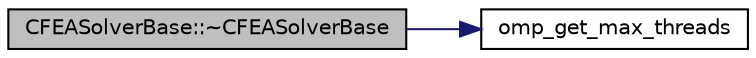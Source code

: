 digraph "CFEASolverBase::~CFEASolverBase"
{
 // LATEX_PDF_SIZE
  edge [fontname="Helvetica",fontsize="10",labelfontname="Helvetica",labelfontsize="10"];
  node [fontname="Helvetica",fontsize="10",shape=record];
  rankdir="LR";
  Node1 [label="CFEASolverBase::~CFEASolverBase",height=0.2,width=0.4,color="black", fillcolor="grey75", style="filled", fontcolor="black",tooltip="Destructor of the class."];
  Node1 -> Node2 [color="midnightblue",fontsize="10",style="solid",fontname="Helvetica"];
  Node2 [label="omp_get_max_threads",height=0.2,width=0.4,color="black", fillcolor="white", style="filled",URL="$omp__structure_8hpp.html#a2f7befecc7b1a4eaade8d81fa6524225",tooltip="Maximum number of threads available."];
}

